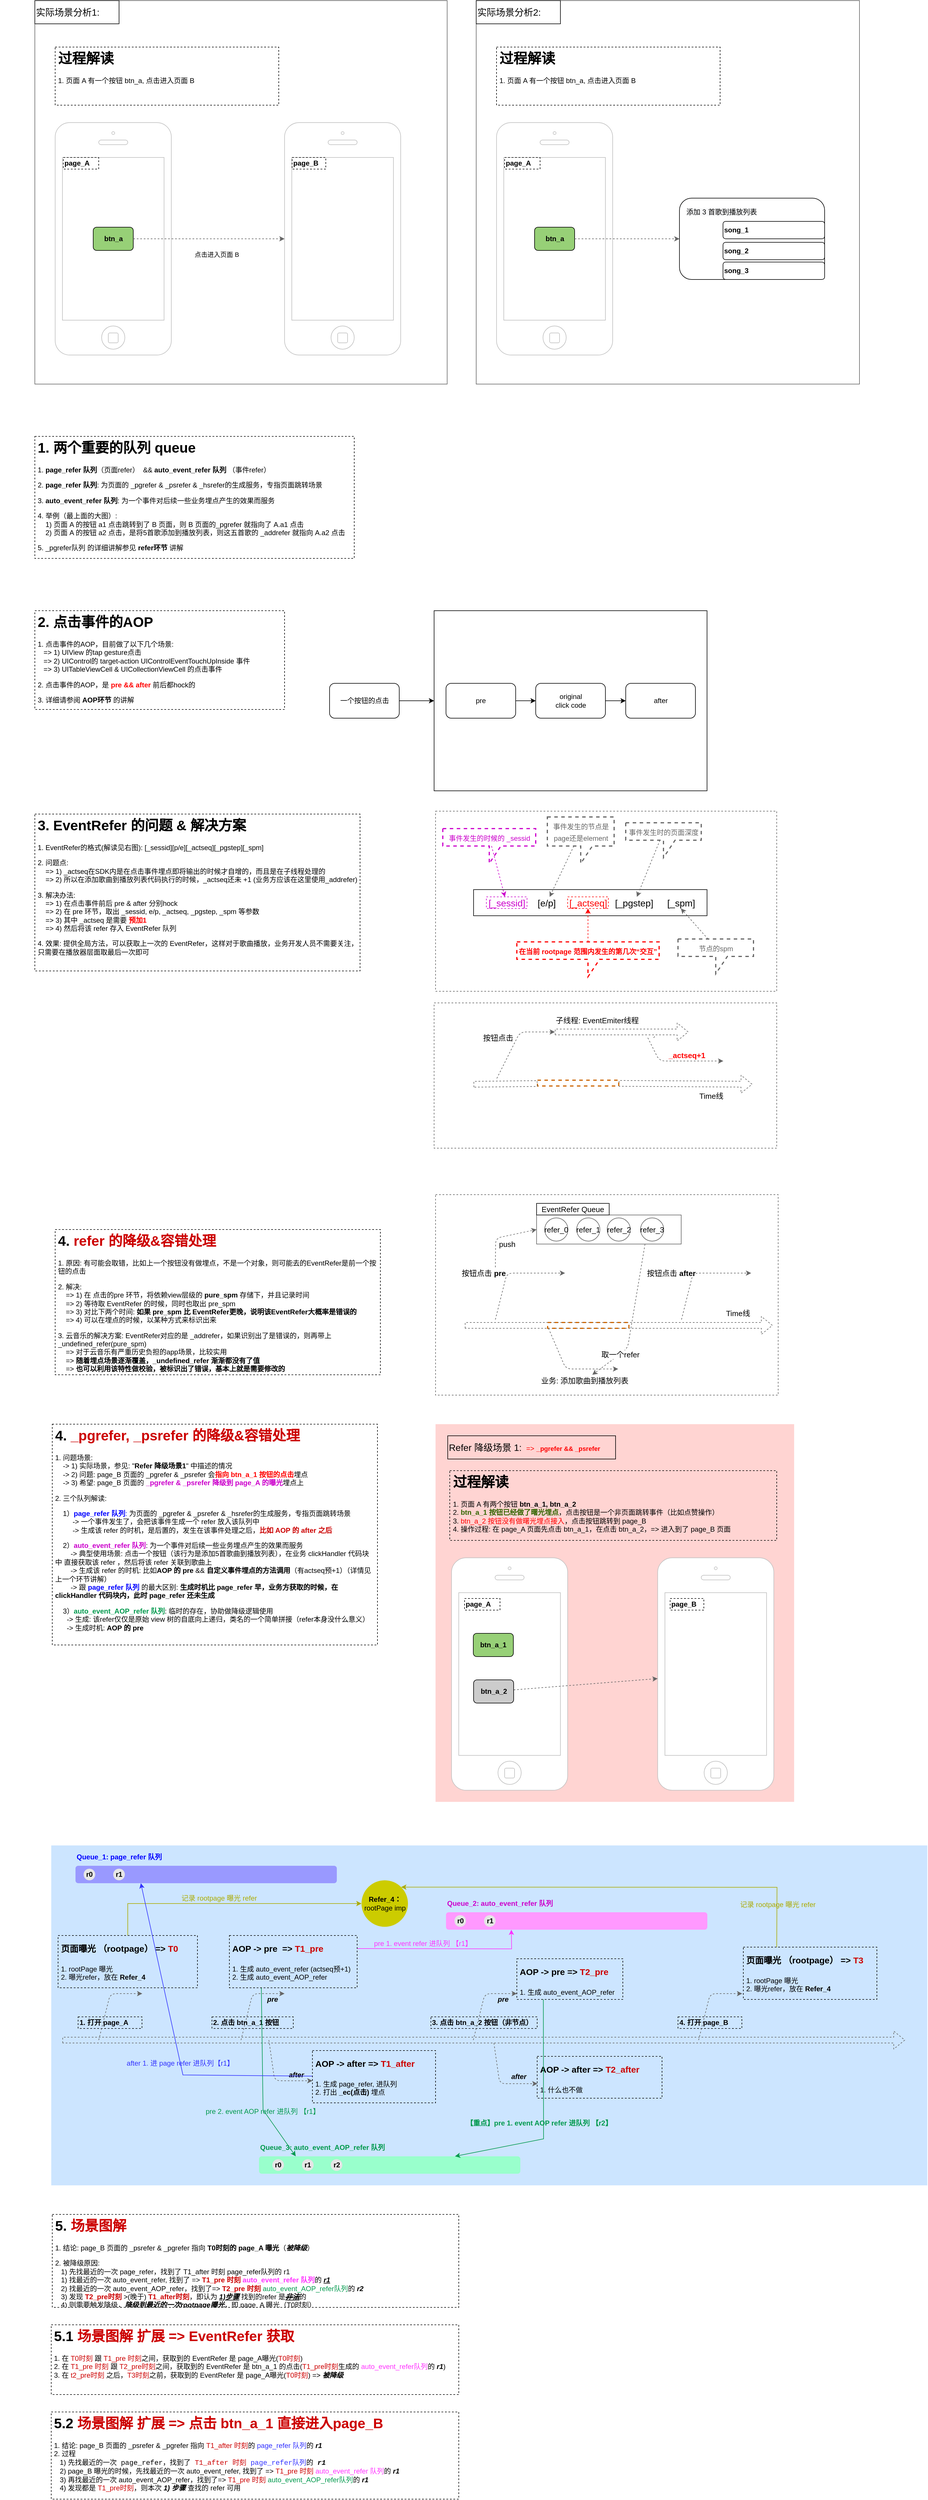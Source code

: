 <mxfile version="15.6.8" type="github">
  <diagram id="_ZPEgi9wng2458FTJGSn" name="Page-1">
    <mxGraphModel dx="1717" dy="2250" grid="1" gridSize="10" guides="1" tooltips="1" connect="1" arrows="1" fold="1" page="1" pageScale="1" pageWidth="827" pageHeight="1169" math="0" shadow="0">
      <root>
        <mxCell id="0" />
        <mxCell id="1" parent="0" />
        <mxCell id="yxq1icMLa7VZch2Kp3X8-78" value="" style="rounded=0;whiteSpace=wrap;html=1;dashed=1;fontSize=13;strokeWidth=1;strokeColor=none;fillColor=#CCE5FF;" vertex="1" parent="1">
          <mxGeometry x="68.25" y="2075" width="1508.5" height="585" as="geometry" />
        </mxCell>
        <mxCell id="yxq1icMLa7VZch2Kp3X8-10" value="" style="rounded=0;whiteSpace=wrap;html=1;dashed=1;fontSize=13;strokeWidth=1;strokeColor=none;fillColor=#FFD4D2;" vertex="1" parent="1">
          <mxGeometry x="730" y="1350" width="617.5" height="650" as="geometry" />
        </mxCell>
        <mxCell id="x_XK1Yig7gq4vAHvtXbg-77" value="" style="rounded=0;whiteSpace=wrap;html=1;dashed=1;fontSize=13;fontColor=#000000;strokeWidth=1;strokeColor=#666666;" parent="1" vertex="1">
          <mxGeometry x="730" y="955" width="590" height="345" as="geometry" />
        </mxCell>
        <mxCell id="x_XK1Yig7gq4vAHvtXbg-54" value="" style="rounded=0;whiteSpace=wrap;html=1;dashed=1;fontSize=13;fontColor=#000000;strokeWidth=1;strokeColor=#666666;" parent="1" vertex="1">
          <mxGeometry x="730" y="295" width="587.5" height="310" as="geometry" />
        </mxCell>
        <mxCell id="x_XK1Yig7gq4vAHvtXbg-53" value="" style="rounded=0;whiteSpace=wrap;html=1;dashed=1;fontSize=13;fontColor=#000000;strokeWidth=1;strokeColor=#666666;" parent="1" vertex="1">
          <mxGeometry x="727.5" y="625" width="590" height="250" as="geometry" />
        </mxCell>
        <mxCell id="CS7jje6rmYeDG2XOKvHa-1" value="" style="rounded=0;whiteSpace=wrap;html=1;strokeColor=#666666;fontColor=#666666;" parent="1" vertex="1">
          <mxGeometry x="40" y="-1100" width="710" height="660" as="geometry" />
        </mxCell>
        <mxCell id="CS7jje6rmYeDG2XOKvHa-2" value="" style="html=1;verticalLabelPosition=bottom;labelBackgroundColor=#ffffff;verticalAlign=top;shadow=0;dashed=0;strokeWidth=1;shape=mxgraph.ios7.misc.iphone;strokeColor=#c0c0c0;fontColor=#000000;fillColor=#ffffff;align=left;" parent="1" vertex="1">
          <mxGeometry x="75" y="-890" width="200" height="400" as="geometry" />
        </mxCell>
        <mxCell id="CS7jje6rmYeDG2XOKvHa-3" value="page_A" style="text;html=1;fillColor=none;align=left;verticalAlign=middle;whiteSpace=wrap;rounded=0;fontColor=#000000;strokeColor=#000000;dashed=1;fontStyle=1" parent="1" vertex="1">
          <mxGeometry x="89" y="-830" width="61" height="20" as="geometry" />
        </mxCell>
        <mxCell id="CS7jje6rmYeDG2XOKvHa-6" value="btn_a" style="rounded=1;whiteSpace=wrap;html=1;fontColor=#000000;strokeColor=#000000;align=center;fontStyle=1;fillColor=#97D077;" parent="1" vertex="1">
          <mxGeometry x="140.5" y="-710" width="69" height="40" as="geometry" />
        </mxCell>
        <mxCell id="CS7jje6rmYeDG2XOKvHa-9" value="" style="html=1;verticalLabelPosition=bottom;labelBackgroundColor=#ffffff;verticalAlign=top;shadow=0;dashed=0;strokeWidth=1;shape=mxgraph.ios7.misc.iphone;strokeColor=#c0c0c0;fontColor=#000000;fillColor=#ffffff;align=left;" parent="1" vertex="1">
          <mxGeometry x="470" y="-890" width="200" height="400" as="geometry" />
        </mxCell>
        <mxCell id="CS7jje6rmYeDG2XOKvHa-10" style="edgeStyle=none;rounded=0;orthogonalLoop=1;jettySize=auto;html=1;dashed=1;fontColor=#000000;strokeColor=#666666;" parent="1" source="CS7jje6rmYeDG2XOKvHa-6" target="CS7jje6rmYeDG2XOKvHa-9" edge="1">
          <mxGeometry relative="1" as="geometry">
            <mxPoint x="586.75" y="-690" as="sourcePoint" />
          </mxGeometry>
        </mxCell>
        <mxCell id="CS7jje6rmYeDG2XOKvHa-12" value="page_B" style="text;html=1;fillColor=none;align=left;verticalAlign=middle;whiteSpace=wrap;rounded=0;fontColor=#000000;strokeColor=#000000;dashed=1;fontStyle=1" parent="1" vertex="1">
          <mxGeometry x="483" y="-830" width="58" height="20" as="geometry" />
        </mxCell>
        <mxCell id="CS7jje6rmYeDG2XOKvHa-13" value="点击进入页面 B" style="edgeLabel;html=1;align=center;verticalAlign=middle;resizable=0;points=[];fontColor=#000000;" parent="1" vertex="1" connectable="0">
          <mxGeometry x="-20" y="-650" as="geometry">
            <mxPoint x="373" y="-13" as="offset" />
          </mxGeometry>
        </mxCell>
        <mxCell id="CS7jje6rmYeDG2XOKvHa-14" value="&lt;span style=&quot;font-size: 16px&quot;&gt;实际场景分析1:&lt;/span&gt;" style="text;html=1;fillColor=none;align=left;verticalAlign=middle;whiteSpace=wrap;rounded=0;strokeColor=#000000;" parent="1" vertex="1">
          <mxGeometry x="40" y="-1100" width="145" height="40" as="geometry" />
        </mxCell>
        <mxCell id="CS7jje6rmYeDG2XOKvHa-15" value="&lt;h1&gt;过程解读&lt;/h1&gt;&lt;p&gt;1. 页面 A 有一个按钮 btn_a, 点击进入页面 B&lt;/p&gt;" style="text;html=1;fillColor=none;spacing=5;spacingTop=-20;whiteSpace=wrap;overflow=hidden;rounded=0;fontColor=#000000;align=left;strokeColor=#000000;dashed=1;" parent="1" vertex="1">
          <mxGeometry x="75" y="-1020" width="385" height="100" as="geometry" />
        </mxCell>
        <mxCell id="CS7jje6rmYeDG2XOKvHa-18" value="" style="rounded=0;whiteSpace=wrap;html=1;strokeColor=#666666;fontColor=#666666;" parent="1" vertex="1">
          <mxGeometry x="800" y="-1100" width="660" height="660" as="geometry" />
        </mxCell>
        <mxCell id="CS7jje6rmYeDG2XOKvHa-19" value="" style="html=1;verticalLabelPosition=bottom;labelBackgroundColor=#ffffff;verticalAlign=top;shadow=0;dashed=0;strokeWidth=1;shape=mxgraph.ios7.misc.iphone;strokeColor=#c0c0c0;fontColor=#000000;fillColor=#ffffff;align=left;" parent="1" vertex="1">
          <mxGeometry x="835" y="-890" width="200" height="400" as="geometry" />
        </mxCell>
        <mxCell id="CS7jje6rmYeDG2XOKvHa-20" value="page_A" style="text;html=1;fillColor=none;align=left;verticalAlign=middle;whiteSpace=wrap;rounded=0;fontColor=#000000;strokeColor=#000000;dashed=1;fontStyle=1" parent="1" vertex="1">
          <mxGeometry x="849" y="-830" width="61" height="20" as="geometry" />
        </mxCell>
        <mxCell id="CS7jje6rmYeDG2XOKvHa-21" value="btn_a" style="rounded=1;whiteSpace=wrap;html=1;fontColor=#000000;strokeColor=#000000;align=center;fontStyle=1;fillColor=#97D077;" parent="1" vertex="1">
          <mxGeometry x="900.5" y="-710" width="69" height="40" as="geometry" />
        </mxCell>
        <mxCell id="CS7jje6rmYeDG2XOKvHa-23" style="edgeStyle=none;rounded=0;orthogonalLoop=1;jettySize=auto;html=1;dashed=1;fontColor=#000000;strokeColor=#666666;" parent="1" source="CS7jje6rmYeDG2XOKvHa-21" target="CS7jje6rmYeDG2XOKvHa-27" edge="1">
          <mxGeometry relative="1" as="geometry">
            <mxPoint x="1346.75" y="-690" as="sourcePoint" />
            <mxPoint x="1140" y="-690" as="targetPoint" />
          </mxGeometry>
        </mxCell>
        <mxCell id="CS7jje6rmYeDG2XOKvHa-25" value="&lt;span style=&quot;font-size: 16px&quot;&gt;实际场景分析2:&lt;/span&gt;" style="text;html=1;fillColor=none;align=left;verticalAlign=middle;whiteSpace=wrap;rounded=0;strokeColor=#000000;" parent="1" vertex="1">
          <mxGeometry x="800" y="-1100" width="145" height="40" as="geometry" />
        </mxCell>
        <mxCell id="CS7jje6rmYeDG2XOKvHa-26" value="&lt;h1&gt;过程解读&lt;/h1&gt;&lt;p&gt;1. 页面 A 有一个按钮 btn_a, 点击进入页面 B&lt;/p&gt;" style="text;html=1;fillColor=none;spacing=5;spacingTop=-20;whiteSpace=wrap;overflow=hidden;rounded=0;fontColor=#000000;align=left;strokeColor=#000000;dashed=1;" parent="1" vertex="1">
          <mxGeometry x="835" y="-1020" width="385" height="100" as="geometry" />
        </mxCell>
        <mxCell id="CS7jje6rmYeDG2XOKvHa-27" value="" style="rounded=1;whiteSpace=wrap;html=1;" parent="1" vertex="1">
          <mxGeometry x="1150" y="-760" width="250" height="140" as="geometry" />
        </mxCell>
        <mxCell id="CS7jje6rmYeDG2XOKvHa-30" value="&lt;span style=&quot;color: rgb(0 , 0 , 0) ; font-family: &amp;#34;helvetica&amp;#34; ; font-size: 12px ; font-style: normal ; font-weight: 400 ; letter-spacing: normal ; text-align: center ; text-indent: 0px ; text-transform: none ; word-spacing: 0px ; background-color: rgb(248 , 249 , 250) ; display: inline ; float: none&quot;&gt;添加 3 首歌到播放列表&lt;/span&gt;" style="text;whiteSpace=wrap;html=1;" parent="1" vertex="1">
          <mxGeometry x="1160" y="-750" width="150" height="30" as="geometry" />
        </mxCell>
        <mxCell id="CS7jje6rmYeDG2XOKvHa-31" value="&lt;b&gt;song_1&lt;/b&gt;" style="rounded=1;whiteSpace=wrap;html=1;align=left;" parent="1" vertex="1">
          <mxGeometry x="1225" y="-720" width="175" height="30" as="geometry" />
        </mxCell>
        <mxCell id="CS7jje6rmYeDG2XOKvHa-32" value="&lt;b&gt;song_2&lt;/b&gt;" style="rounded=1;whiteSpace=wrap;html=1;align=left;" parent="1" vertex="1">
          <mxGeometry x="1225" y="-684" width="175" height="30" as="geometry" />
        </mxCell>
        <mxCell id="CS7jje6rmYeDG2XOKvHa-33" value="&lt;b&gt;song_3&lt;/b&gt;" style="rounded=1;whiteSpace=wrap;html=1;align=left;" parent="1" vertex="1">
          <mxGeometry x="1225" y="-650" width="175" height="30" as="geometry" />
        </mxCell>
        <mxCell id="CS7jje6rmYeDG2XOKvHa-34" value="&lt;h1&gt;2. 点击事件的AOP&lt;/h1&gt;&lt;p&gt;1. 点击事件的AOP，目前做了以下几个场景:&lt;br&gt;&lt;span&gt;&amp;nbsp; &amp;nbsp;=&amp;gt; 1) UIView 的tap gesture点击&lt;br&gt;&amp;nbsp; &amp;nbsp;=&amp;gt; 2) UIControl的 target-action UIControlEventTouchUpInside 事件&lt;br&gt;&amp;nbsp; &amp;nbsp;=&amp;gt; 3) UITableViewCell &amp;amp; UICollectionViewCell 的点击事件&lt;br&gt;&lt;/span&gt;&lt;/p&gt;&lt;p&gt;2. 点击事件的AOP，是 &lt;b&gt;&lt;font color=&quot;#ff0000&quot;&gt;pre &amp;amp;&amp;amp; after&lt;/font&gt;&lt;/b&gt; 前后都hock的&lt;/p&gt;&lt;p&gt;3. 详细请参阅 &lt;b&gt;AOP环节&lt;/b&gt; 的讲解&lt;/p&gt;" style="text;html=1;fillColor=none;spacing=5;spacingTop=-20;whiteSpace=wrap;overflow=hidden;rounded=0;strokeColor=#000000;dashed=1;" parent="1" vertex="1">
          <mxGeometry x="40" y="-50" width="430" height="170" as="geometry" />
        </mxCell>
        <mxCell id="x_XK1Yig7gq4vAHvtXbg-7" style="edgeStyle=orthogonalEdgeStyle;rounded=0;orthogonalLoop=1;jettySize=auto;html=1;" parent="1" source="x_XK1Yig7gq4vAHvtXbg-1" target="x_XK1Yig7gq4vAHvtXbg-3" edge="1">
          <mxGeometry relative="1" as="geometry" />
        </mxCell>
        <mxCell id="x_XK1Yig7gq4vAHvtXbg-1" value="一个按钮的点击" style="rounded=1;whiteSpace=wrap;html=1;" parent="1" vertex="1">
          <mxGeometry x="547.5" y="75" width="120" height="60" as="geometry" />
        </mxCell>
        <mxCell id="x_XK1Yig7gq4vAHvtXbg-3" value="" style="rounded=0;whiteSpace=wrap;html=1;" parent="1" vertex="1">
          <mxGeometry x="727.5" y="-50" width="470" height="310" as="geometry" />
        </mxCell>
        <mxCell id="x_XK1Yig7gq4vAHvtXbg-9" style="edgeStyle=orthogonalEdgeStyle;rounded=0;orthogonalLoop=1;jettySize=auto;html=1;" parent="1" source="x_XK1Yig7gq4vAHvtXbg-4" target="x_XK1Yig7gq4vAHvtXbg-6" edge="1">
          <mxGeometry relative="1" as="geometry" />
        </mxCell>
        <mxCell id="x_XK1Yig7gq4vAHvtXbg-4" value="original &lt;br&gt;click code" style="rounded=1;whiteSpace=wrap;html=1;" parent="1" vertex="1">
          <mxGeometry x="902.5" y="75" width="120" height="60" as="geometry" />
        </mxCell>
        <mxCell id="x_XK1Yig7gq4vAHvtXbg-8" style="edgeStyle=orthogonalEdgeStyle;rounded=0;orthogonalLoop=1;jettySize=auto;html=1;" parent="1" source="x_XK1Yig7gq4vAHvtXbg-5" target="x_XK1Yig7gq4vAHvtXbg-4" edge="1">
          <mxGeometry relative="1" as="geometry" />
        </mxCell>
        <mxCell id="x_XK1Yig7gq4vAHvtXbg-5" value="pre" style="rounded=1;whiteSpace=wrap;html=1;" parent="1" vertex="1">
          <mxGeometry x="748" y="75" width="120" height="60" as="geometry" />
        </mxCell>
        <mxCell id="x_XK1Yig7gq4vAHvtXbg-6" value="after" style="rounded=1;whiteSpace=wrap;html=1;" parent="1" vertex="1">
          <mxGeometry x="1057.5" y="75" width="120" height="60" as="geometry" />
        </mxCell>
        <mxCell id="x_XK1Yig7gq4vAHvtXbg-10" value="&lt;h1&gt;1. 两个重要的队列 queue&lt;/h1&gt;&lt;p&gt;1. &lt;b&gt;page_refer&amp;nbsp;队列&lt;/b&gt;（页面refer）&amp;nbsp; &amp;amp;&amp;amp; &lt;b&gt;auto_event_refer 队列&lt;/b&gt; （事件refer）&lt;span&gt;&lt;br&gt;&lt;/span&gt;&lt;/p&gt;&lt;p&gt;2.&amp;nbsp;&lt;b&gt;page_refer&lt;/b&gt;&lt;b&gt;&amp;nbsp;队列&lt;/b&gt;: 为页面的 _pgrefer &amp;amp; _psrefer &amp;amp; _hsrefer的生成服务，专指页面跳转场景&lt;br&gt;&lt;/p&gt;&lt;p&gt;3.&amp;nbsp;&lt;b&gt;auto_event_refer&lt;/b&gt;&lt;b&gt;&amp;nbsp;队列&lt;/b&gt;: 为一个事件对后续一些业务埋点产生的效果而服务&lt;/p&gt;&lt;p&gt;4. 举例（最上面的大图）:&lt;br&gt;&amp;nbsp; &amp;nbsp; 1) 页面 A 的按钮 a1 点击跳转到了 B 页面，则 B 页面的_pgrefer 就指向了 A.a1 点击&lt;br&gt;&amp;nbsp; &amp;nbsp; 2) 页面 A 的按钮 a2 点击，是将5首歌添加到播放列表，则这五首歌的 _addrefer 就指向 A.a2 点击&lt;/p&gt;&lt;p&gt;5. _pgrefer队列 的详细讲解参见 &lt;b&gt;refer环节&lt;/b&gt; 讲解&lt;/p&gt;" style="text;html=1;fillColor=none;spacing=5;spacingTop=-20;whiteSpace=wrap;overflow=hidden;rounded=0;strokeColor=#000000;dashed=1;" parent="1" vertex="1">
          <mxGeometry x="40" y="-350" width="550" height="210" as="geometry" />
        </mxCell>
        <mxCell id="x_XK1Yig7gq4vAHvtXbg-11" value="&lt;h1&gt;3. EventRefer 的问题 &amp;amp; 解决方案&lt;/h1&gt;&lt;p&gt;1. EventRefer的格式(解读见右图): [_sessid][p/e][_actseq][_pgstep][_spm]&lt;/p&gt;&lt;p&gt;2. 问题点: &lt;br&gt;&amp;nbsp; &amp;nbsp; =&amp;gt; 1) _actseq在SDK内是在点击事件埋点即将输出的时候才自增的，而且是在子线程处理的&lt;br&gt;&amp;nbsp; &amp;nbsp; =&amp;gt; 2) 所以在添加歌曲到播放列表代码执行的时候，_actseq还未 +1 (业务方应该在这里使用_addrefer)&lt;br&gt;&lt;/p&gt;&lt;p&gt;3. 解决办法:&amp;nbsp;&lt;br&gt;&amp;nbsp; &amp;nbsp; =&amp;gt; 1) 在点击事件前后 pre &amp;amp; after 分别hock&lt;br&gt;&amp;nbsp; &amp;nbsp; =&amp;gt; 2) 在 pre 环节，取出 _sessid, e/p, _actseq, _pgstep, _spm 等参数&lt;br&gt;&amp;nbsp; &amp;nbsp; =&amp;gt; 3) 其中 _actseq 是需要 &lt;font color=&quot;#ff0000&quot; style=&quot;font-weight: bold&quot;&gt;预加1&lt;/font&gt;&lt;br&gt;&amp;nbsp; &amp;nbsp; =&amp;gt; 4) 然后将该 refer 存入 EventRefer 队列&lt;br&gt;&lt;/p&gt;&lt;p&gt;4. 效果: 提供全局方法，可以获取上一次的 EventRefer，这样对于歌曲播放，业务开发人员不需要关注，只需要在播放器层面取最后一次即可&lt;br&gt;&lt;/p&gt;&lt;p&gt;&lt;br&gt;&lt;/p&gt;" style="text;html=1;fillColor=none;spacing=5;spacingTop=-20;whiteSpace=wrap;overflow=hidden;rounded=0;strokeColor=#000000;dashed=1;" parent="1" vertex="1">
          <mxGeometry x="40" y="300" width="560" height="270" as="geometry" />
        </mxCell>
        <mxCell id="x_XK1Yig7gq4vAHvtXbg-12" value="" style="rounded=0;whiteSpace=wrap;html=1;" parent="1" vertex="1">
          <mxGeometry x="795.5" y="430" width="402" height="45" as="geometry" />
        </mxCell>
        <mxCell id="x_XK1Yig7gq4vAHvtXbg-14" value="[_sessid]" style="text;html=1;fillColor=none;align=center;verticalAlign=middle;whiteSpace=wrap;rounded=0;dashed=1;fontSize=16;fontColor=#CC00CC;strokeColor=#CC00CC;" parent="1" vertex="1">
          <mxGeometry x="817.5" y="442.5" width="70" height="20" as="geometry" />
        </mxCell>
        <mxCell id="x_XK1Yig7gq4vAHvtXbg-15" value="[e/p]" style="text;html=1;strokeColor=none;fillColor=none;align=center;verticalAlign=middle;whiteSpace=wrap;rounded=0;dashed=1;fontSize=16;" parent="1" vertex="1">
          <mxGeometry x="894.5" y="442.5" width="53" height="20" as="geometry" />
        </mxCell>
        <mxCell id="x_XK1Yig7gq4vAHvtXbg-16" value="[_actseq]" style="text;html=1;fillColor=none;align=center;verticalAlign=middle;whiteSpace=wrap;rounded=0;dashed=1;fontSize=16;fontColor=#FF0000;strokeColor=#FF0000;" parent="1" vertex="1">
          <mxGeometry x="957.5" y="442.5" width="70" height="20" as="geometry" />
        </mxCell>
        <mxCell id="x_XK1Yig7gq4vAHvtXbg-17" value="[_pgstep]" style="text;html=1;strokeColor=none;fillColor=none;align=center;verticalAlign=middle;whiteSpace=wrap;rounded=0;dashed=1;fontSize=16;" parent="1" vertex="1">
          <mxGeometry x="1037" y="442.5" width="70" height="20" as="geometry" />
        </mxCell>
        <mxCell id="x_XK1Yig7gq4vAHvtXbg-18" value="[_spm]" style="text;html=1;strokeColor=none;fillColor=none;align=center;verticalAlign=middle;whiteSpace=wrap;rounded=0;dashed=1;fontSize=16;" parent="1" vertex="1">
          <mxGeometry x="1117.5" y="442.5" width="70" height="20" as="geometry" />
        </mxCell>
        <mxCell id="x_XK1Yig7gq4vAHvtXbg-20" style="rounded=0;orthogonalLoop=1;jettySize=auto;html=1;fontSize=16;fontColor=#CC00CC;strokeColor=#CC00CC;dashed=1;" parent="1" source="x_XK1Yig7gq4vAHvtXbg-19" target="x_XK1Yig7gq4vAHvtXbg-14" edge="1">
          <mxGeometry relative="1" as="geometry" />
        </mxCell>
        <mxCell id="x_XK1Yig7gq4vAHvtXbg-19" value="&lt;span style=&quot;font-size: 12px; text-align: left;&quot;&gt;事件发生的时候的 _sessid&lt;/span&gt;" style="shape=callout;whiteSpace=wrap;html=1;perimeter=calloutPerimeter;dashed=1;fontSize=16;strokeColor=#CC00CC;strokeWidth=2;fontColor=#CC00CC;fillColor=none;" parent="1" vertex="1">
          <mxGeometry x="742.5" y="325" width="160" height="60" as="geometry" />
        </mxCell>
        <mxCell id="x_XK1Yig7gq4vAHvtXbg-22" style="edgeStyle=none;rounded=0;orthogonalLoop=1;jettySize=auto;html=1;dashed=1;fontSize=16;fontColor=#666666;strokeColor=#666666;" parent="1" source="x_XK1Yig7gq4vAHvtXbg-21" target="x_XK1Yig7gq4vAHvtXbg-15" edge="1">
          <mxGeometry relative="1" as="geometry" />
        </mxCell>
        <mxCell id="x_XK1Yig7gq4vAHvtXbg-21" value="&lt;span style=&quot;font-size: 12px; text-align: left;&quot;&gt;事件发生的节点是page还是element&lt;/span&gt;" style="shape=callout;whiteSpace=wrap;html=1;perimeter=calloutPerimeter;dashed=1;fontSize=16;strokeWidth=2;fillColor=none;strokeColor=#666666;fontColor=#666666;" parent="1" vertex="1">
          <mxGeometry x="922.5" y="305" width="115" height="80" as="geometry" />
        </mxCell>
        <mxCell id="x_XK1Yig7gq4vAHvtXbg-24" style="edgeStyle=none;rounded=0;orthogonalLoop=1;jettySize=auto;html=1;dashed=1;fontSize=16;fontColor=#666666;strokeColor=#FF0000;" parent="1" source="x_XK1Yig7gq4vAHvtXbg-23" target="x_XK1Yig7gq4vAHvtXbg-16" edge="1">
          <mxGeometry relative="1" as="geometry" />
        </mxCell>
        <mxCell id="x_XK1Yig7gq4vAHvtXbg-23" value="&lt;b style=&quot;color: rgb(0 , 0 , 0) ; font-size: 12px ; text-align: left&quot;&gt;&lt;font color=&quot;#ff0000&quot;&gt;在当前 rootpage 范围内发生的第几次“交互”&lt;/font&gt;&lt;/b&gt;" style="shape=callout;whiteSpace=wrap;html=1;perimeter=calloutPerimeter;dashed=1;fontSize=16;strokeWidth=2;fontColor=#CC00CC;fillColor=none;strokeColor=#FF0000;" parent="1" vertex="1">
          <mxGeometry x="870" y="520" width="245" height="60" as="geometry" />
        </mxCell>
        <mxCell id="x_XK1Yig7gq4vAHvtXbg-26" style="edgeStyle=none;rounded=0;orthogonalLoop=1;jettySize=auto;html=1;dashed=1;fontSize=16;fontColor=#666666;strokeColor=#666666;" parent="1" source="x_XK1Yig7gq4vAHvtXbg-25" target="x_XK1Yig7gq4vAHvtXbg-17" edge="1">
          <mxGeometry relative="1" as="geometry" />
        </mxCell>
        <mxCell id="x_XK1Yig7gq4vAHvtXbg-25" value="&lt;span style=&quot;font-size: 12px ; text-align: left&quot;&gt;事件发生时的页面深度&lt;/span&gt;" style="shape=callout;whiteSpace=wrap;html=1;perimeter=calloutPerimeter;dashed=1;fontSize=16;strokeWidth=2;fillColor=none;fontColor=#666666;strokeColor=#666666;" parent="1" vertex="1">
          <mxGeometry x="1057.5" y="315" width="130" height="60" as="geometry" />
        </mxCell>
        <mxCell id="x_XK1Yig7gq4vAHvtXbg-28" style="edgeStyle=none;rounded=0;orthogonalLoop=1;jettySize=auto;html=1;entryX=0.5;entryY=1;entryDx=0;entryDy=0;dashed=1;fontSize=16;fontColor=#666666;strokeColor=#666666;" parent="1" source="x_XK1Yig7gq4vAHvtXbg-27" target="x_XK1Yig7gq4vAHvtXbg-18" edge="1">
          <mxGeometry relative="1" as="geometry" />
        </mxCell>
        <mxCell id="x_XK1Yig7gq4vAHvtXbg-27" value="&lt;span style=&quot;font-size: 12px ; text-align: left&quot;&gt;节点的spm&lt;/span&gt;" style="shape=callout;whiteSpace=wrap;html=1;perimeter=calloutPerimeter;dashed=1;fontSize=16;strokeWidth=2;fillColor=none;fontColor=#666666;strokeColor=#666666;" parent="1" vertex="1">
          <mxGeometry x="1147.5" y="515" width="130" height="60" as="geometry" />
        </mxCell>
        <mxCell id="x_XK1Yig7gq4vAHvtXbg-33" value="Time线" style="text;html=1;strokeColor=none;align=center;verticalAlign=middle;whiteSpace=wrap;rounded=0;dashed=1;fontSize=13;" parent="1" vertex="1">
          <mxGeometry x="1175" y="775" width="60" height="20" as="geometry" />
        </mxCell>
        <mxCell id="x_XK1Yig7gq4vAHvtXbg-34" value="" style="shape=flexArrow;endArrow=classic;html=1;dashed=1;fontSize=16;fontColor=#000000;strokeColor=#666666;startArrow=none;" parent="1" source="x_XK1Yig7gq4vAHvtXbg-47" edge="1">
          <mxGeometry width="50" height="50" relative="1" as="geometry">
            <mxPoint x="795.5" y="765" as="sourcePoint" />
            <mxPoint x="1275.5" y="765" as="targetPoint" />
          </mxGeometry>
        </mxCell>
        <mxCell id="x_XK1Yig7gq4vAHvtXbg-35" value="" style="endArrow=classic;html=1;dashed=1;fontSize=16;fontColor=#000000;strokeColor=#666666;" parent="1" edge="1">
          <mxGeometry width="50" height="50" relative="1" as="geometry">
            <mxPoint x="835.5" y="755" as="sourcePoint" />
            <mxPoint x="935.5" y="675" as="targetPoint" />
            <Array as="points">
              <mxPoint x="875.5" y="675" />
            </Array>
          </mxGeometry>
        </mxCell>
        <mxCell id="x_XK1Yig7gq4vAHvtXbg-38" value="" style="shape=flexArrow;endArrow=classic;html=1;dashed=1;fontSize=16;fontColor=#000000;strokeColor=#666666;" parent="1" edge="1">
          <mxGeometry width="50" height="50" relative="1" as="geometry">
            <mxPoint x="935.5" y="675" as="sourcePoint" />
            <mxPoint x="1165.5" y="675" as="targetPoint" />
          </mxGeometry>
        </mxCell>
        <mxCell id="x_XK1Yig7gq4vAHvtXbg-39" value="子线程: EventEmiter线程" style="text;html=1;strokeColor=none;fillColor=none;align=left;verticalAlign=middle;whiteSpace=wrap;rounded=0;dashed=1;fontSize=13;fontColor=#000000;" parent="1" vertex="1">
          <mxGeometry x="934.5" y="645" width="161" height="20" as="geometry" />
        </mxCell>
        <mxCell id="x_XK1Yig7gq4vAHvtXbg-40" value="" style="endArrow=classic;html=1;dashed=1;fontSize=13;fontColor=#000000;strokeColor=#666666;startArrow=none;" parent="1" edge="1">
          <mxGeometry width="50" height="50" relative="1" as="geometry">
            <mxPoint x="1095.5" y="685" as="sourcePoint" />
            <mxPoint x="1225.5" y="725" as="targetPoint" />
            <Array as="points">
              <mxPoint x="1115.5" y="725" />
            </Array>
          </mxGeometry>
        </mxCell>
        <mxCell id="x_XK1Yig7gq4vAHvtXbg-42" value="" style="endArrow=none;html=1;dashed=1;fontSize=13;fontColor=#000000;strokeColor=#666666;" parent="1" edge="1">
          <mxGeometry width="50" height="50" relative="1" as="geometry">
            <mxPoint x="1105.5" y="685" as="sourcePoint" />
            <mxPoint x="1108.833" y="681" as="targetPoint" />
            <Array as="points" />
          </mxGeometry>
        </mxCell>
        <mxCell id="x_XK1Yig7gq4vAHvtXbg-45" value="" style="endArrow=classic;html=1;dashed=1;fontSize=13;fontColor=#000000;strokeColor=#666666;" parent="1" edge="1">
          <mxGeometry width="50" height="50" relative="1" as="geometry">
            <mxPoint x="924.5" y="1185" as="sourcePoint" />
            <mxPoint x="1044.5" y="1255" as="targetPoint" />
            <Array as="points">
              <mxPoint x="954.5" y="1255" />
            </Array>
          </mxGeometry>
        </mxCell>
        <mxCell id="x_XK1Yig7gq4vAHvtXbg-47" value="" style="rounded=0;whiteSpace=wrap;html=1;dashed=1;fontSize=13;fontColor=#000000;strokeWidth=2;fillColor=none;strokeColor=#CC6600;" parent="1" vertex="1">
          <mxGeometry x="905.5" y="758" width="140" height="10" as="geometry" />
        </mxCell>
        <mxCell id="x_XK1Yig7gq4vAHvtXbg-48" value="" style="shape=flexArrow;endArrow=none;html=1;dashed=1;fontSize=16;fontColor=#000000;strokeColor=#666666;" parent="1" target="x_XK1Yig7gq4vAHvtXbg-47" edge="1">
          <mxGeometry width="50" height="50" relative="1" as="geometry">
            <mxPoint x="795.5" y="765" as="sourcePoint" />
            <mxPoint x="1405.5" y="765" as="targetPoint" />
          </mxGeometry>
        </mxCell>
        <mxCell id="x_XK1Yig7gq4vAHvtXbg-49" value="业务: 添加歌曲到播放列表" style="text;html=1;strokeColor=none;fillColor=none;align=center;verticalAlign=middle;whiteSpace=wrap;rounded=0;dashed=1;fontSize=13;fontColor=#000000;" parent="1" vertex="1">
          <mxGeometry x="902.5" y="1265" width="168" height="20" as="geometry" />
        </mxCell>
        <mxCell id="x_XK1Yig7gq4vAHvtXbg-50" value="按钮点击" style="text;html=1;strokeColor=none;fillColor=none;align=center;verticalAlign=middle;whiteSpace=wrap;rounded=0;dashed=1;fontSize=13;fontColor=#000000;" parent="1" vertex="1">
          <mxGeometry x="803" y="675" width="70" height="20" as="geometry" />
        </mxCell>
        <mxCell id="x_XK1Yig7gq4vAHvtXbg-51" value="&lt;b&gt;&lt;font color=&quot;#ff0000&quot;&gt;_actseq+1&lt;/font&gt;&lt;/b&gt;" style="text;html=1;strokeColor=none;fillColor=none;align=center;verticalAlign=middle;whiteSpace=wrap;rounded=0;dashed=1;fontSize=13;fontColor=#000000;" parent="1" vertex="1">
          <mxGeometry x="1118" y="705" width="90" height="20" as="geometry" />
        </mxCell>
        <mxCell id="x_XK1Yig7gq4vAHvtXbg-55" value="" style="shape=flexArrow;endArrow=classic;html=1;dashed=1;fontSize=13;fontColor=#000000;strokeColor=#666666;" parent="1" edge="1">
          <mxGeometry width="50" height="50" relative="1" as="geometry">
            <mxPoint x="780.5" y="1180" as="sourcePoint" />
            <mxPoint x="1310.5" y="1180" as="targetPoint" />
          </mxGeometry>
        </mxCell>
        <mxCell id="x_XK1Yig7gq4vAHvtXbg-56" value="Time线" style="text;html=1;strokeColor=none;align=center;verticalAlign=middle;whiteSpace=wrap;rounded=0;dashed=1;fontSize=13;" parent="1" vertex="1">
          <mxGeometry x="1220.5" y="1149" width="60" height="20" as="geometry" />
        </mxCell>
        <mxCell id="x_XK1Yig7gq4vAHvtXbg-57" value="" style="endArrow=classic;html=1;dashed=1;fontSize=13;fontColor=#000000;strokeColor=#666666;" parent="1" edge="1">
          <mxGeometry width="50" height="50" relative="1" as="geometry">
            <mxPoint x="833" y="1170" as="sourcePoint" />
            <mxPoint x="953" y="1090" as="targetPoint" />
            <Array as="points">
              <mxPoint x="853" y="1090" />
            </Array>
          </mxGeometry>
        </mxCell>
        <mxCell id="x_XK1Yig7gq4vAHvtXbg-58" value="按钮点击 &lt;b&gt;pre&lt;/b&gt;" style="text;html=1;strokeColor=none;fillColor=none;align=center;verticalAlign=middle;whiteSpace=wrap;rounded=0;dashed=1;fontSize=13;fontColor=#000000;" parent="1" vertex="1">
          <mxGeometry x="773" y="1080" width="80" height="20" as="geometry" />
        </mxCell>
        <mxCell id="x_XK1Yig7gq4vAHvtXbg-59" value="" style="endArrow=classic;html=1;dashed=1;fontSize=13;fontColor=#000000;strokeColor=#666666;" parent="1" edge="1">
          <mxGeometry width="50" height="50" relative="1" as="geometry">
            <mxPoint x="1153.5" y="1170" as="sourcePoint" />
            <mxPoint x="1273.5" y="1090" as="targetPoint" />
            <Array as="points">
              <mxPoint x="1173.5" y="1090" />
            </Array>
          </mxGeometry>
        </mxCell>
        <mxCell id="x_XK1Yig7gq4vAHvtXbg-60" value="按钮点击 &lt;b&gt;after&lt;/b&gt;" style="text;html=1;strokeColor=none;fillColor=none;align=center;verticalAlign=middle;whiteSpace=wrap;rounded=0;dashed=1;fontSize=13;fontColor=#000000;" parent="1" vertex="1">
          <mxGeometry x="1089" y="1080" width="94" height="20" as="geometry" />
        </mxCell>
        <mxCell id="x_XK1Yig7gq4vAHvtXbg-61" value="" style="rounded=0;whiteSpace=wrap;html=1;dashed=1;fontSize=13;fontColor=#000000;strokeWidth=2;fillColor=none;strokeColor=#CC6600;" parent="1" vertex="1">
          <mxGeometry x="923" y="1175" width="140" height="10" as="geometry" />
        </mxCell>
        <mxCell id="x_XK1Yig7gq4vAHvtXbg-64" value="" style="rounded=0;whiteSpace=wrap;html=1;fontSize=13;fontColor=#000000;strokeColor=#666666;strokeWidth=1;fillColor=none;" parent="1" vertex="1">
          <mxGeometry x="904" y="990" width="249" height="50" as="geometry" />
        </mxCell>
        <mxCell id="x_XK1Yig7gq4vAHvtXbg-67" value="refer_0" style="ellipse;whiteSpace=wrap;html=1;aspect=fixed;fontSize=13;fontColor=#000000;strokeColor=#666666;strokeWidth=1;fillColor=none;" parent="1" vertex="1">
          <mxGeometry x="918" y="995" width="40" height="40" as="geometry" />
        </mxCell>
        <mxCell id="x_XK1Yig7gq4vAHvtXbg-68" value="refer_1" style="ellipse;whiteSpace=wrap;html=1;aspect=fixed;fontSize=13;fontColor=#000000;strokeColor=#666666;strokeWidth=1;fillColor=none;" parent="1" vertex="1">
          <mxGeometry x="973" y="995" width="40" height="40" as="geometry" />
        </mxCell>
        <mxCell id="x_XK1Yig7gq4vAHvtXbg-69" value="refer_2" style="ellipse;whiteSpace=wrap;html=1;aspect=fixed;fontSize=13;fontColor=#000000;strokeColor=#666666;strokeWidth=1;fillColor=none;" parent="1" vertex="1">
          <mxGeometry x="1025.5" y="995" width="40" height="40" as="geometry" />
        </mxCell>
        <mxCell id="x_XK1Yig7gq4vAHvtXbg-70" value="refer_3" style="ellipse;whiteSpace=wrap;html=1;aspect=fixed;fontSize=13;fontColor=#000000;strokeColor=#666666;strokeWidth=1;fillColor=none;" parent="1" vertex="1">
          <mxGeometry x="1083" y="995" width="40" height="40" as="geometry" />
        </mxCell>
        <mxCell id="x_XK1Yig7gq4vAHvtXbg-71" value="" style="endArrow=classic;html=1;dashed=1;fontSize=13;fontColor=#000000;strokeColor=#666666;entryX=0;entryY=0.5;entryDx=0;entryDy=0;exitX=0.75;exitY=0;exitDx=0;exitDy=0;" parent="1" source="x_XK1Yig7gq4vAHvtXbg-58" target="x_XK1Yig7gq4vAHvtXbg-64" edge="1">
          <mxGeometry width="50" height="50" relative="1" as="geometry">
            <mxPoint x="810.5" y="1070" as="sourcePoint" />
            <mxPoint x="860.5" y="1020" as="targetPoint" />
            <Array as="points">
              <mxPoint x="833.5" y="1030" />
            </Array>
          </mxGeometry>
        </mxCell>
        <mxCell id="x_XK1Yig7gq4vAHvtXbg-72" value="push" style="text;html=1;align=center;verticalAlign=middle;resizable=0;points=[];autosize=1;strokeColor=none;fontSize=13;fontColor=#000000;" parent="1" vertex="1">
          <mxGeometry x="833" y="1030" width="40" height="20" as="geometry" />
        </mxCell>
        <mxCell id="x_XK1Yig7gq4vAHvtXbg-73" value="EventRefer Queue" style="text;html=1;fillColor=none;align=center;verticalAlign=middle;whiteSpace=wrap;rounded=0;fontSize=13;fontColor=#000000;strokeColor=#000000;" parent="1" vertex="1">
          <mxGeometry x="904" y="970" width="125" height="20" as="geometry" />
        </mxCell>
        <mxCell id="x_XK1Yig7gq4vAHvtXbg-74" value="" style="endArrow=classic;html=1;dashed=1;fontSize=13;fontColor=#000000;strokeColor=#666666;exitX=0.75;exitY=1;exitDx=0;exitDy=0;" parent="1" source="x_XK1Yig7gq4vAHvtXbg-64" target="x_XK1Yig7gq4vAHvtXbg-49" edge="1">
          <mxGeometry width="50" height="50" relative="1" as="geometry">
            <mxPoint x="1000.5" y="1130" as="sourcePoint" />
            <mxPoint x="1050.5" y="1080" as="targetPoint" />
            <Array as="points">
              <mxPoint x="1060.5" y="1220" />
            </Array>
          </mxGeometry>
        </mxCell>
        <mxCell id="x_XK1Yig7gq4vAHvtXbg-75" value="取一个refer" style="edgeLabel;html=1;align=center;verticalAlign=middle;resizable=0;points=[];fontSize=13;fontColor=#000000;" parent="x_XK1Yig7gq4vAHvtXbg-74" vertex="1" connectable="0">
          <mxGeometry x="0.544" relative="1" as="geometry">
            <mxPoint as="offset" />
          </mxGeometry>
        </mxCell>
        <mxCell id="x_XK1Yig7gq4vAHvtXbg-80" value="&lt;h1&gt;4. &lt;font color=&quot;#cc0000&quot;&gt;refer 的降级&amp;amp;容错处理&lt;/font&gt;&lt;/h1&gt;&lt;p&gt;&lt;span&gt;1. 原因: 有可能会取错，比如上一个按钮没有做埋点，不是一个对象，则可能去的EventRefer是前一个按钮的点击&lt;/span&gt;&lt;/p&gt;&lt;p&gt;2. 解决:&lt;br&gt;&amp;nbsp; &amp;nbsp; =&amp;gt; 1) 在 点击的pre 环节，将依赖view层级的 &lt;b&gt;pure_spm&lt;/b&gt; 存储下，并且记录时间&lt;br&gt;&amp;nbsp; &amp;nbsp; =&amp;gt; 2) 等待取 EventRefer 的时候，同时也取出 pre_spm&amp;nbsp;&lt;br&gt;&amp;nbsp; &amp;nbsp; =&amp;gt; 3) 对比下两个时间: &lt;b&gt;如果 pre_spm 比 EventRefer更晚，说明该EventRefer大概率是错误的&lt;/b&gt;&lt;br&gt;&amp;nbsp; &amp;nbsp; =&amp;gt; 4) 可以在埋点的时候，以某种方式来标识出来&lt;/p&gt;&lt;p&gt;3. 云音乐的解决方案: EventRefer对应的是 _addrefer，如果识别出了是错误的，则再带上 _undefined_refer(pure_spm)&lt;br&gt;&amp;nbsp; &amp;nbsp; =&amp;gt; 对于云音乐有严重历史负担的app场景，比较实用&lt;br&gt;&amp;nbsp; &amp;nbsp; =&amp;gt; &lt;b&gt;随着埋点场景逐渐覆盖，_undefined_refer 渐渐都没有了值&lt;/b&gt;&lt;br&gt;&amp;nbsp; &amp;nbsp; =&amp;gt; &lt;b&gt;也可以利用该特性做校验，被标识出了错误，基本上就是需要修改的&lt;/b&gt;&lt;/p&gt;" style="text;html=1;fillColor=none;spacing=5;spacingTop=-20;whiteSpace=wrap;overflow=hidden;rounded=0;strokeColor=#000000;dashed=1;" parent="1" vertex="1">
          <mxGeometry x="75" y="1015" width="560" height="250" as="geometry" />
        </mxCell>
        <mxCell id="yxq1icMLa7VZch2Kp3X8-1" value="&lt;h1&gt;4. &lt;font color=&quot;#cc0000&quot;&gt;_pgrefer, _psrefer 的降级&amp;amp;容错处理&lt;/font&gt;&lt;/h1&gt;&lt;p&gt;1. 问题场景:&amp;nbsp;&lt;br&gt;&amp;nbsp; &amp;nbsp; -&amp;gt; 1) 实际场景，参见: &quot;&lt;b&gt;Refer 降级场景1&lt;/b&gt;&quot; 中描述的情况&lt;br&gt;&amp;nbsp; &amp;nbsp; -&amp;gt; 2) 问题: page_B 页面的 _pgrefer &amp;amp; _psrefer 会&lt;b&gt;&lt;font color=&quot;#ff0000&quot;&gt;指向 btn_a_1 按钮的点击&lt;/font&gt;&lt;/b&gt;埋点&lt;br&gt;&amp;nbsp; &amp;nbsp; -&amp;gt; 3) 希望: page_B 页面的 &lt;b&gt;&lt;font color=&quot;#cc00cc&quot;&gt;_pgrefer &amp;amp; _psrefer 降级到 page_A 的曝光&lt;/font&gt;&lt;/b&gt;埋点上&lt;/p&gt;&lt;p&gt;2. 三个队列解读:&lt;/p&gt;&lt;p&gt;&amp;nbsp; &amp;nbsp; 1）&lt;font color=&quot;#0000ff&quot;&gt;&lt;b&gt;page_refer 队列&lt;/b&gt;:&lt;/font&gt;&amp;nbsp;为页面的 _pgrefer &amp;amp; _psrefer &amp;amp; _hsrefer的生成服务，专指页面跳转场景&lt;br&gt;&amp;nbsp; &amp;nbsp; &amp;nbsp; &amp;nbsp; &amp;nbsp;-&amp;gt; 一个事件发生了，会把该事件生成一个 refer 放入该队列中&lt;br&gt;&amp;nbsp; &amp;nbsp; &amp;nbsp; &amp;nbsp; &amp;nbsp;-&amp;gt; 生成该 refer 的时机，是后置的，发生在该事件处理之后，&lt;b&gt;&lt;font color=&quot;#cc0000&quot;&gt;比如 AOP 的 after 之后&lt;/font&gt;&lt;/b&gt;&lt;/p&gt;&lt;p&gt;&amp;nbsp; &amp;nbsp; 2）&lt;font color=&quot;#cc00cc&quot;&gt;&lt;b&gt;auto_event_refer 队列&lt;/b&gt;&lt;/font&gt;:&amp;nbsp;为一个事件对后续一些业务埋点产生的效果而服务&lt;br&gt;&amp;nbsp; &amp;nbsp; &amp;nbsp; &amp;nbsp; -&amp;gt; 典型使用场景: 点击一个按钮（该行为是添加5首歌曲到播放列表），在业务 clickHandler 代码块中 直接获取该 refer ，然后将该 refer 关联到歌曲上&lt;br&gt;&amp;nbsp; &amp;nbsp; &amp;nbsp; &amp;nbsp; -&amp;gt; 生成该 refer 的时机: 比如&lt;b&gt;AOP 的 pre&lt;/b&gt; &amp;amp;&amp;amp; &lt;b&gt;自定义事件埋点的方法调用&lt;/b&gt;（有actseq预+1）（详情见上一个环节讲解）&lt;br&gt;&amp;nbsp; &amp;nbsp; &amp;nbsp; &amp;nbsp; -&amp;gt; 跟 &lt;b&gt;&lt;font color=&quot;#0000ff&quot;&gt;page_refer 队列&lt;/font&gt;&lt;/b&gt; 的最大区别: &lt;b&gt;生成时机比 page_refer 早，业务方获取的时候，在 clickHandler 代码块内，此时 page_refer 还未生成&lt;/b&gt;&lt;/p&gt;&lt;p&gt;&lt;b&gt;&amp;nbsp; &amp;nbsp; &lt;/b&gt;3）&lt;b&gt;&lt;font color=&quot;#00994d&quot;&gt;auto_event_AOP_refer 队列&lt;/font&gt;&lt;/b&gt;: 临时的存在，协助做降级逻辑使用&lt;br&gt;&amp;nbsp; &amp;nbsp; &amp;nbsp; -&amp;gt; 生成: 该refer仅仅是原始 view 树的自底向上递归，类名的一个简单拼接（refer本身没什么意义）&lt;br&gt;&amp;nbsp; &amp;nbsp; &amp;nbsp; -&amp;gt; 生成时机: &lt;b&gt;AOP 的 pre&lt;/b&gt;&amp;nbsp;&lt;br&gt;&lt;/p&gt;" style="text;html=1;fillColor=none;spacing=5;spacingTop=-20;whiteSpace=wrap;overflow=hidden;rounded=0;strokeColor=#000000;dashed=1;" vertex="1" parent="1">
          <mxGeometry x="70" y="1350" width="560" height="380" as="geometry" />
        </mxCell>
        <mxCell id="yxq1icMLa7VZch2Kp3X8-2" value="" style="html=1;verticalLabelPosition=bottom;labelBackgroundColor=#ffffff;verticalAlign=top;shadow=0;dashed=0;strokeWidth=1;shape=mxgraph.ios7.misc.iphone;strokeColor=#c0c0c0;fontColor=#000000;fillColor=#ffffff;align=left;" vertex="1" parent="1">
          <mxGeometry x="757.5" y="1580" width="200" height="400" as="geometry" />
        </mxCell>
        <mxCell id="yxq1icMLa7VZch2Kp3X8-3" value="page_A" style="text;html=1;fillColor=none;align=left;verticalAlign=middle;whiteSpace=wrap;rounded=0;fontColor=#000000;strokeColor=#000000;dashed=1;fontStyle=1" vertex="1" parent="1">
          <mxGeometry x="780" y="1650" width="61" height="20" as="geometry" />
        </mxCell>
        <mxCell id="yxq1icMLa7VZch2Kp3X8-4" value="btn_a_1" style="rounded=1;whiteSpace=wrap;html=1;fontColor=#000000;strokeColor=#000000;align=center;fontStyle=1;fillColor=#97D077;" vertex="1" parent="1">
          <mxGeometry x="795" y="1710" width="69" height="40" as="geometry" />
        </mxCell>
        <mxCell id="yxq1icMLa7VZch2Kp3X8-5" value="" style="html=1;verticalLabelPosition=bottom;labelBackgroundColor=#ffffff;verticalAlign=top;shadow=0;dashed=0;strokeWidth=1;shape=mxgraph.ios7.misc.iphone;strokeColor=#c0c0c0;fontColor=#000000;fillColor=#ffffff;align=left;" vertex="1" parent="1">
          <mxGeometry x="1112.5" y="1580" width="200" height="400" as="geometry" />
        </mxCell>
        <mxCell id="yxq1icMLa7VZch2Kp3X8-6" style="edgeStyle=none;rounded=0;orthogonalLoop=1;jettySize=auto;html=1;dashed=1;fontColor=#000000;strokeColor=#666666;" edge="1" parent="1" source="yxq1icMLa7VZch2Kp3X8-11" target="yxq1icMLa7VZch2Kp3X8-5">
          <mxGeometry relative="1" as="geometry">
            <mxPoint x="1342.25" y="1800" as="sourcePoint" />
          </mxGeometry>
        </mxCell>
        <mxCell id="yxq1icMLa7VZch2Kp3X8-7" value="page_B" style="text;html=1;fillColor=none;align=left;verticalAlign=middle;whiteSpace=wrap;rounded=0;fontColor=#000000;strokeColor=#000000;dashed=1;fontStyle=1" vertex="1" parent="1">
          <mxGeometry x="1134" y="1650" width="58" height="20" as="geometry" />
        </mxCell>
        <mxCell id="yxq1icMLa7VZch2Kp3X8-8" value="&lt;span style=&quot;font-size: 16px&quot;&gt;Refer 降级场景 1:&amp;nbsp;&lt;/span&gt;&lt;font style=&quot;font-size: 12px&quot;&gt; &lt;font color=&quot;#ff0000&quot;&gt;=&amp;gt;&amp;nbsp;&lt;/font&gt;&lt;/font&gt;&lt;font style=&quot;font-size: 12px&quot; color=&quot;#ff0000&quot;&gt;&lt;b&gt;&lt;font style=&quot;font-size: 12px&quot;&gt;_&lt;/font&gt;&lt;span style=&quot;font-size: 11px&quot;&gt;pgrefer &amp;amp;&amp;amp; _psrefer&lt;/span&gt;&lt;/b&gt;&lt;/font&gt;" style="text;html=1;fillColor=none;align=left;verticalAlign=middle;whiteSpace=wrap;rounded=0;strokeColor=#000000;" vertex="1" parent="1">
          <mxGeometry x="751" y="1370" width="289" height="40" as="geometry" />
        </mxCell>
        <mxCell id="yxq1icMLa7VZch2Kp3X8-9" value="&lt;h1&gt;过程解读&lt;/h1&gt;&lt;p&gt;1. 页面 A 有两个按钮 &lt;b&gt;btn_a_1, btn_a_2&lt;/b&gt;&lt;br&gt;2. &lt;b&gt;&lt;font color=&quot;#336600&quot;&gt;btn_a_1 按钮已经做了曙光埋点&lt;/font&gt;&lt;/b&gt;，点击按钮是一个非页面跳转事件（比如点赞操作）&lt;br&gt;3. &lt;font color=&quot;#ff0000&quot;&gt;btn_a_2 按钮没有做曙光埋点接入&lt;/font&gt;，点击按钮跳转到 page_B&lt;br&gt;4. 操作过程: 在 page_A 页面先点击 btn_a_1，在点击 btn_a_2，=&amp;gt; 进入到了 page_B 页面&lt;/p&gt;" style="text;html=1;fillColor=none;spacing=5;spacingTop=-20;whiteSpace=wrap;overflow=hidden;rounded=0;fontColor=#000000;align=left;strokeColor=#000000;dashed=1;" vertex="1" parent="1">
          <mxGeometry x="754.5" y="1430" width="563" height="120" as="geometry" />
        </mxCell>
        <mxCell id="yxq1icMLa7VZch2Kp3X8-11" value="btn_a_2" style="rounded=1;whiteSpace=wrap;html=1;fontColor=#000000;strokeColor=#000000;align=center;fontStyle=1;fillColor=#CCCCCC;" vertex="1" parent="1">
          <mxGeometry x="795.5" y="1790" width="69" height="40" as="geometry" />
        </mxCell>
        <mxCell id="yxq1icMLa7VZch2Kp3X8-12" value="" style="shape=flexArrow;endArrow=classic;html=1;dashed=1;fontSize=13;fontColor=#000000;strokeColor=#666666;" edge="1" parent="1">
          <mxGeometry width="50" height="50" relative="1" as="geometry">
            <mxPoint x="87.5" y="2410" as="sourcePoint" />
            <mxPoint x="1538.5" y="2410" as="targetPoint" />
          </mxGeometry>
        </mxCell>
        <mxCell id="yxq1icMLa7VZch2Kp3X8-13" value="1. 打开 page_A" style="text;html=1;fillColor=none;align=left;verticalAlign=middle;whiteSpace=wrap;rounded=0;fontColor=#000000;strokeColor=#000000;dashed=1;fontStyle=1" vertex="1" parent="1">
          <mxGeometry x="114.5" y="2370" width="110" height="20" as="geometry" />
        </mxCell>
        <mxCell id="yxq1icMLa7VZch2Kp3X8-14" value="" style="endArrow=classic;html=1;dashed=1;fontSize=13;fontColor=#000000;strokeColor=#666666;" edge="1" parent="1">
          <mxGeometry width="50" height="50" relative="1" as="geometry">
            <mxPoint x="150" y="2410" as="sourcePoint" />
            <mxPoint x="225" y="2330" as="targetPoint" />
            <Array as="points">
              <mxPoint x="170" y="2330" />
            </Array>
          </mxGeometry>
        </mxCell>
        <mxCell id="yxq1icMLa7VZch2Kp3X8-15" value="" style="rounded=1;whiteSpace=wrap;html=1;fontSize=12;fontColor=#CC0000;fillColor=#9999FF;strokeColor=none;" vertex="1" parent="1">
          <mxGeometry x="110" y="2110" width="450" height="30" as="geometry" />
        </mxCell>
        <mxCell id="yxq1icMLa7VZch2Kp3X8-16" value="&lt;b&gt;Queue_1: page_refer 队列&lt;/b&gt;" style="text;html=1;strokeColor=none;fillColor=none;align=left;verticalAlign=middle;whiteSpace=wrap;rounded=0;fontSize=12;fontColor=#0000FF;" vertex="1" parent="1">
          <mxGeometry x="110" y="2080" width="155" height="30" as="geometry" />
        </mxCell>
        <mxCell id="yxq1icMLa7VZch2Kp3X8-17" value="" style="rounded=1;whiteSpace=wrap;html=1;fontSize=12;fontColor=#CC0000;fillColor=#99FFCC;strokeColor=none;" vertex="1" parent="1">
          <mxGeometry x="426" y="2610" width="450" height="30" as="geometry" />
        </mxCell>
        <mxCell id="yxq1icMLa7VZch2Kp3X8-18" value="" style="rounded=1;whiteSpace=wrap;html=1;fontSize=12;fontColor=#9999FF;fillColor=#FF99FF;strokeColor=none;" vertex="1" parent="1">
          <mxGeometry x="748" y="2190" width="450" height="30" as="geometry" />
        </mxCell>
        <mxCell id="yxq1icMLa7VZch2Kp3X8-19" value="&lt;b&gt;&lt;font color=&quot;#cc00cc&quot;&gt;Queue_2: auto_event_refer 队列&lt;/font&gt;&lt;/b&gt;" style="text;html=1;strokeColor=none;fillColor=none;align=left;verticalAlign=middle;whiteSpace=wrap;rounded=0;fontSize=12;fontColor=#0000FF;" vertex="1" parent="1">
          <mxGeometry x="748" y="2160" width="245.5" height="30" as="geometry" />
        </mxCell>
        <mxCell id="yxq1icMLa7VZch2Kp3X8-20" value="&lt;b&gt;&lt;font color=&quot;#00994d&quot;&gt;Queue_3: auto_event_AOP_refer 队列&lt;/font&gt;&lt;/b&gt;" style="text;html=1;strokeColor=none;fillColor=none;align=left;verticalAlign=middle;whiteSpace=wrap;rounded=0;fontSize=12;fontColor=#00CC66;" vertex="1" parent="1">
          <mxGeometry x="426" y="2580" width="253" height="30" as="geometry" />
        </mxCell>
        <mxCell id="yxq1icMLa7VZch2Kp3X8-21" value="&lt;b&gt;&lt;font color=&quot;#000000&quot;&gt;r0&lt;/font&gt;&lt;/b&gt;" style="ellipse;whiteSpace=wrap;html=1;aspect=fixed;fontSize=12;fontColor=#00994D;fillColor=#E6E6E6;align=center;strokeColor=none;" vertex="1" parent="1">
          <mxGeometry x="124" y="2115" width="20" height="20" as="geometry" />
        </mxCell>
        <mxCell id="yxq1icMLa7VZch2Kp3X8-22" value="&lt;b&gt;&lt;font color=&quot;#000000&quot;&gt;r1&lt;br&gt;&lt;/font&gt;&lt;/b&gt;" style="ellipse;whiteSpace=wrap;html=1;aspect=fixed;fontSize=12;fontColor=#00994D;fillColor=#E6E6E6;align=center;strokeColor=none;" vertex="1" parent="1">
          <mxGeometry x="175" y="2115" width="20" height="20" as="geometry" />
        </mxCell>
        <mxCell id="yxq1icMLa7VZch2Kp3X8-25" value="&lt;b&gt;Refer_4：&lt;/b&gt;&lt;br&gt;rootPage imp" style="ellipse;whiteSpace=wrap;html=1;aspect=fixed;fontSize=12;fontColor=#000000;fillColor=#CCCC00;align=center;strokeColor=none;" vertex="1" parent="1">
          <mxGeometry x="602.5" y="2135" width="80" height="80" as="geometry" />
        </mxCell>
        <mxCell id="yxq1icMLa7VZch2Kp3X8-37" style="rounded=0;orthogonalLoop=1;jettySize=auto;html=1;fontSize=15;fontColor=#000000;strokeColor=#ABAB00;" edge="1" parent="1" source="yxq1icMLa7VZch2Kp3X8-36" target="yxq1icMLa7VZch2Kp3X8-25">
          <mxGeometry relative="1" as="geometry">
            <Array as="points">
              <mxPoint x="200" y="2175" />
            </Array>
          </mxGeometry>
        </mxCell>
        <mxCell id="yxq1icMLa7VZch2Kp3X8-38" value="&lt;font style=&quot;font-size: 12px&quot;&gt;记录 rootpage 曝光 refer&lt;/font&gt;" style="edgeLabel;html=1;align=center;verticalAlign=middle;resizable=0;points=[];fontSize=15;fontColor=#ABAB00;labelBackgroundColor=none;" vertex="1" connectable="0" parent="yxq1icMLa7VZch2Kp3X8-37">
          <mxGeometry x="-0.155" y="3" relative="1" as="geometry">
            <mxPoint x="18" y="-8" as="offset" />
          </mxGeometry>
        </mxCell>
        <mxCell id="yxq1icMLa7VZch2Kp3X8-36" value="&lt;h1&gt;&lt;font style=&quot;font-size: 15px&quot;&gt;页面曝光 （rootpage） =&amp;gt; &lt;font color=&quot;#cc0000&quot;&gt;T0&lt;/font&gt;&lt;/font&gt;&lt;/h1&gt;&lt;p&gt;1. rootPage 曝光&lt;br&gt;2. 曝光refer，放在 &lt;b&gt;Refer_4&lt;/b&gt;&amp;nbsp;&lt;/p&gt;" style="text;html=1;fillColor=none;spacing=5;spacingTop=-20;whiteSpace=wrap;overflow=hidden;rounded=0;strokeColor=#000000;dashed=1;" vertex="1" parent="1">
          <mxGeometry x="80" y="2230" width="240" height="90" as="geometry" />
        </mxCell>
        <mxCell id="yxq1icMLa7VZch2Kp3X8-39" value="" style="endArrow=classic;html=1;dashed=1;fontSize=13;fontColor=#000000;strokeColor=#666666;" edge="1" parent="1">
          <mxGeometry width="50" height="50" relative="1" as="geometry">
            <mxPoint x="395" y="2410" as="sourcePoint" />
            <mxPoint x="470" y="2330" as="targetPoint" />
            <Array as="points">
              <mxPoint x="415" y="2330" />
            </Array>
          </mxGeometry>
        </mxCell>
        <mxCell id="yxq1icMLa7VZch2Kp3X8-40" value="2. 点击 btn_a_1 按钮" style="text;html=1;fillColor=none;align=left;verticalAlign=middle;whiteSpace=wrap;rounded=0;fontColor=#000000;strokeColor=#000000;dashed=1;fontStyle=1" vertex="1" parent="1">
          <mxGeometry x="345" y="2370" width="140" height="20" as="geometry" />
        </mxCell>
        <mxCell id="yxq1icMLa7VZch2Kp3X8-41" value="&lt;b&gt;&lt;i&gt;pre&lt;/i&gt;&lt;/b&gt;" style="text;html=1;align=center;verticalAlign=middle;resizable=0;points=[];autosize=1;strokeColor=none;fillColor=none;fontSize=12;fontColor=#000000;" vertex="1" parent="1">
          <mxGeometry x="434" y="2330" width="30" height="20" as="geometry" />
        </mxCell>
        <mxCell id="yxq1icMLa7VZch2Kp3X8-42" value="" style="endArrow=classic;html=1;dashed=1;fontSize=13;fontColor=#000000;strokeColor=#666666;" edge="1" parent="1">
          <mxGeometry width="50" height="50" relative="1" as="geometry">
            <mxPoint x="443" y="2410" as="sourcePoint" />
            <mxPoint x="518" y="2480" as="targetPoint" />
            <Array as="points">
              <mxPoint x="453" y="2480" />
            </Array>
          </mxGeometry>
        </mxCell>
        <mxCell id="yxq1icMLa7VZch2Kp3X8-43" value="&lt;b&gt;&lt;i&gt;after&lt;/i&gt;&lt;/b&gt;" style="text;html=1;align=center;verticalAlign=middle;resizable=0;points=[];autosize=1;strokeColor=none;fillColor=none;fontSize=12;fontColor=#000000;" vertex="1" parent="1">
          <mxGeometry x="470" y="2460" width="40" height="20" as="geometry" />
        </mxCell>
        <mxCell id="yxq1icMLa7VZch2Kp3X8-49" style="edgeStyle=none;rounded=0;orthogonalLoop=1;jettySize=auto;html=1;entryX=0.25;entryY=1;entryDx=0;entryDy=0;fontSize=12;fontColor=#000000;exitX=1;exitY=0.25;exitDx=0;exitDy=0;strokeColor=#FF33FF;" edge="1" parent="1" source="yxq1icMLa7VZch2Kp3X8-46" target="yxq1icMLa7VZch2Kp3X8-18">
          <mxGeometry relative="1" as="geometry">
            <Array as="points">
              <mxPoint x="861" y="2253" />
            </Array>
          </mxGeometry>
        </mxCell>
        <mxCell id="yxq1icMLa7VZch2Kp3X8-50" value="pre 1. event refer 进队列 【r1】" style="edgeLabel;html=1;align=center;verticalAlign=middle;resizable=0;points=[];fontSize=12;fontColor=#FF33FF;labelBackgroundColor=none;" vertex="1" connectable="0" parent="yxq1icMLa7VZch2Kp3X8-49">
          <mxGeometry x="-0.373" y="2" relative="1" as="geometry">
            <mxPoint x="19" y="-7" as="offset" />
          </mxGeometry>
        </mxCell>
        <mxCell id="yxq1icMLa7VZch2Kp3X8-51" style="edgeStyle=none;rounded=0;orthogonalLoop=1;jettySize=auto;html=1;entryX=0.25;entryY=1;entryDx=0;entryDy=0;fontSize=12;fontColor=#000000;exitX=0.25;exitY=1;exitDx=0;exitDy=0;strokeColor=#00994D;" edge="1" parent="1" source="yxq1icMLa7VZch2Kp3X8-46" target="yxq1icMLa7VZch2Kp3X8-20">
          <mxGeometry relative="1" as="geometry">
            <Array as="points">
              <mxPoint x="433" y="2530" />
            </Array>
          </mxGeometry>
        </mxCell>
        <mxCell id="yxq1icMLa7VZch2Kp3X8-46" value="&lt;h1&gt;&lt;span style=&quot;font-size: 15px&quot;&gt;AOP -&amp;gt; pre&amp;nbsp; =&amp;gt; &lt;font color=&quot;#cc0000&quot;&gt;T1_pre&lt;/font&gt;&lt;/span&gt;&lt;/h1&gt;&lt;p&gt;1. 生成 auto_event_refer (actseq预+1)&lt;br&gt;2. 生成 auto_event_AOP_refer&amp;nbsp;&lt;/p&gt;" style="text;html=1;fillColor=none;spacing=5;spacingTop=-20;whiteSpace=wrap;overflow=hidden;rounded=0;strokeColor=#000000;dashed=1;" vertex="1" parent="1">
          <mxGeometry x="375" y="2230" width="220" height="90" as="geometry" />
        </mxCell>
        <mxCell id="yxq1icMLa7VZch2Kp3X8-52" value="pre 2. event AOP refer 进队列 【r1】" style="edgeLabel;html=1;align=center;verticalAlign=middle;resizable=0;points=[];fontSize=12;fontColor=#00994D;labelBackgroundColor=none;" vertex="1" connectable="0" parent="1">
          <mxGeometry x="605.004" y="2379.998" as="geometry">
            <mxPoint x="-173" y="153" as="offset" />
          </mxGeometry>
        </mxCell>
        <mxCell id="yxq1icMLa7VZch2Kp3X8-54" style="edgeStyle=none;rounded=0;orthogonalLoop=1;jettySize=auto;html=1;entryX=0.25;entryY=1;entryDx=0;entryDy=0;fontSize=12;fontColor=#ABAB00;strokeColor=#3333FF;" edge="1" parent="1" source="yxq1icMLa7VZch2Kp3X8-53" target="yxq1icMLa7VZch2Kp3X8-15">
          <mxGeometry relative="1" as="geometry">
            <Array as="points">
              <mxPoint x="295" y="2470" />
            </Array>
          </mxGeometry>
        </mxCell>
        <mxCell id="yxq1icMLa7VZch2Kp3X8-53" value="&lt;h1&gt;&lt;span style=&quot;font-size: 15px&quot;&gt;AOP -&amp;gt; after =&amp;gt; &lt;font color=&quot;#cc0000&quot;&gt;T1_after&lt;/font&gt;&lt;/span&gt;&lt;/h1&gt;&lt;p&gt;1. 生成 page_refer, 进队列&lt;br&gt;2. 打出 &lt;b&gt;_ec(点击)&lt;/b&gt; 埋点&amp;nbsp;&lt;/p&gt;" style="text;html=1;fillColor=none;spacing=5;spacingTop=-20;whiteSpace=wrap;overflow=hidden;rounded=0;strokeColor=#000000;dashed=1;" vertex="1" parent="1">
          <mxGeometry x="518" y="2428" width="212" height="90" as="geometry" />
        </mxCell>
        <mxCell id="yxq1icMLa7VZch2Kp3X8-55" value="&lt;font&gt;after 1. 进 page refer 进队列【r1】&lt;/font&gt;" style="edgeLabel;html=1;align=center;verticalAlign=middle;resizable=0;points=[];fontSize=12;fontColor=#3333FF;labelBackgroundColor=none;" vertex="1" connectable="0" parent="1">
          <mxGeometry x="290.004" y="2449.997" as="geometry" />
        </mxCell>
        <mxCell id="yxq1icMLa7VZch2Kp3X8-56" value="" style="endArrow=classic;html=1;dashed=1;fontSize=13;fontColor=#000000;strokeColor=#666666;" edge="1" parent="1">
          <mxGeometry width="50" height="50" relative="1" as="geometry">
            <mxPoint x="795" y="2410" as="sourcePoint" />
            <mxPoint x="870" y="2330" as="targetPoint" />
            <Array as="points">
              <mxPoint x="815" y="2330" />
            </Array>
          </mxGeometry>
        </mxCell>
        <mxCell id="yxq1icMLa7VZch2Kp3X8-57" value="3. 点击 btn_a_2 按钮（非节点）" style="text;html=1;fillColor=none;align=left;verticalAlign=middle;whiteSpace=wrap;rounded=0;fontColor=#000000;strokeColor=#000000;dashed=1;fontStyle=1" vertex="1" parent="1">
          <mxGeometry x="722" y="2370" width="183" height="20" as="geometry" />
        </mxCell>
        <mxCell id="yxq1icMLa7VZch2Kp3X8-58" value="&lt;b&gt;&lt;i&gt;pre&lt;/i&gt;&lt;/b&gt;" style="text;html=1;align=center;verticalAlign=middle;resizable=0;points=[];autosize=1;strokeColor=none;fillColor=none;fontSize=12;fontColor=#000000;" vertex="1" parent="1">
          <mxGeometry x="830.5" y="2330" width="30" height="20" as="geometry" />
        </mxCell>
        <mxCell id="yxq1icMLa7VZch2Kp3X8-60" value="" style="endArrow=classic;html=1;dashed=1;fontSize=13;fontColor=#000000;strokeColor=#666666;" edge="1" parent="1">
          <mxGeometry width="50" height="50" relative="1" as="geometry">
            <mxPoint x="830.5" y="2415" as="sourcePoint" />
            <mxPoint x="905.5" y="2485" as="targetPoint" />
            <Array as="points">
              <mxPoint x="840.5" y="2485" />
            </Array>
          </mxGeometry>
        </mxCell>
        <mxCell id="yxq1icMLa7VZch2Kp3X8-61" value="&lt;b&gt;&lt;i&gt;after&lt;/i&gt;&lt;/b&gt;" style="text;html=1;align=center;verticalAlign=middle;resizable=0;points=[];autosize=1;strokeColor=none;fillColor=none;fontSize=12;fontColor=#000000;" vertex="1" parent="1">
          <mxGeometry x="853" y="2463" width="40" height="20" as="geometry" />
        </mxCell>
        <mxCell id="yxq1icMLa7VZch2Kp3X8-62" value="&lt;h1&gt;&lt;span style=&quot;font-size: 15px&quot;&gt;AOP -&amp;gt; after =&amp;gt; &lt;font color=&quot;#cc0000&quot;&gt;T2_after&lt;/font&gt;&lt;/span&gt;&lt;/h1&gt;&lt;p&gt;1. 什么也不做&lt;/p&gt;" style="text;html=1;fillColor=none;spacing=5;spacingTop=-20;whiteSpace=wrap;overflow=hidden;rounded=0;strokeColor=#000000;dashed=1;" vertex="1" parent="1">
          <mxGeometry x="905" y="2438" width="215" height="72" as="geometry" />
        </mxCell>
        <mxCell id="yxq1icMLa7VZch2Kp3X8-63" style="edgeStyle=none;rounded=0;orthogonalLoop=1;jettySize=auto;html=1;entryX=0.75;entryY=0;entryDx=0;entryDy=0;fontSize=12;fontColor=#000000;exitX=0.25;exitY=1;exitDx=0;exitDy=0;strokeColor=#00994D;" edge="1" parent="1" source="yxq1icMLa7VZch2Kp3X8-64" target="yxq1icMLa7VZch2Kp3X8-17">
          <mxGeometry relative="1" as="geometry">
            <mxPoint x="1195" y="2450" as="sourcePoint" />
            <mxPoint x="1254.25" y="2740" as="targetPoint" />
            <Array as="points">
              <mxPoint x="916" y="2580" />
            </Array>
          </mxGeometry>
        </mxCell>
        <mxCell id="yxq1icMLa7VZch2Kp3X8-64" value="&lt;h1&gt;&lt;span style=&quot;font-size: 15px&quot;&gt;AOP -&amp;gt; pre =&amp;gt; &lt;font color=&quot;#cc0000&quot;&gt;T2_pre&lt;/font&gt;&lt;/span&gt;&lt;/h1&gt;&lt;p&gt;1. 生成 auto_event_AOP_refer&amp;nbsp;&lt;/p&gt;" style="text;html=1;fillColor=none;spacing=5;spacingTop=-20;whiteSpace=wrap;overflow=hidden;rounded=0;strokeColor=#000000;dashed=1;" vertex="1" parent="1">
          <mxGeometry x="870" y="2270" width="182.5" height="70" as="geometry" />
        </mxCell>
        <mxCell id="yxq1icMLa7VZch2Kp3X8-65" value="&lt;b&gt;【重点】pre 1. event AOP refer 进队列 【r2】&lt;/b&gt;" style="edgeLabel;html=1;align=center;verticalAlign=middle;resizable=0;points=[];fontSize=12;fontColor=#00994D;labelBackgroundColor=none;" vertex="1" connectable="0" parent="1">
          <mxGeometry x="1080.504" y="2399.998" as="geometry">
            <mxPoint x="-173" y="153" as="offset" />
          </mxGeometry>
        </mxCell>
        <mxCell id="yxq1icMLa7VZch2Kp3X8-67" value="&lt;b&gt;&lt;font color=&quot;#000000&quot;&gt;r0&lt;/font&gt;&lt;/b&gt;" style="ellipse;whiteSpace=wrap;html=1;aspect=fixed;fontSize=12;fontColor=#00994D;fillColor=#E6E6E6;align=center;strokeColor=none;" vertex="1" parent="1">
          <mxGeometry x="449" y="2615" width="20" height="20" as="geometry" />
        </mxCell>
        <mxCell id="yxq1icMLa7VZch2Kp3X8-68" value="&lt;b&gt;&lt;font color=&quot;#000000&quot;&gt;r1&lt;br&gt;&lt;/font&gt;&lt;/b&gt;" style="ellipse;whiteSpace=wrap;html=1;aspect=fixed;fontSize=12;fontColor=#00994D;fillColor=#E6E6E6;align=center;strokeColor=none;" vertex="1" parent="1">
          <mxGeometry x="500" y="2615" width="20" height="20" as="geometry" />
        </mxCell>
        <mxCell id="yxq1icMLa7VZch2Kp3X8-69" value="&lt;b&gt;&lt;font color=&quot;#000000&quot;&gt;r2&lt;/font&gt;&lt;/b&gt;" style="ellipse;whiteSpace=wrap;html=1;aspect=fixed;fontSize=12;fontColor=#00994D;fillColor=#E6E6E6;align=center;strokeColor=none;" vertex="1" parent="1">
          <mxGeometry x="549.5" y="2615" width="20" height="20" as="geometry" />
        </mxCell>
        <mxCell id="yxq1icMLa7VZch2Kp3X8-70" value="&lt;b&gt;&lt;font color=&quot;#000000&quot;&gt;r0&lt;/font&gt;&lt;/b&gt;" style="ellipse;whiteSpace=wrap;html=1;aspect=fixed;fontSize=12;fontColor=#00994D;fillColor=#E6E6E6;align=center;strokeColor=none;" vertex="1" parent="1">
          <mxGeometry x="762.5" y="2195" width="20" height="20" as="geometry" />
        </mxCell>
        <mxCell id="yxq1icMLa7VZch2Kp3X8-71" value="&lt;b&gt;&lt;font color=&quot;#000000&quot;&gt;r1&lt;br&gt;&lt;/font&gt;&lt;/b&gt;" style="ellipse;whiteSpace=wrap;html=1;aspect=fixed;fontSize=12;fontColor=#00994D;fillColor=#E6E6E6;align=center;strokeColor=none;" vertex="1" parent="1">
          <mxGeometry x="813.5" y="2195" width="20" height="20" as="geometry" />
        </mxCell>
        <mxCell id="yxq1icMLa7VZch2Kp3X8-73" value="4. 打开 page_B" style="text;html=1;fillColor=none;align=left;verticalAlign=middle;whiteSpace=wrap;rounded=0;fontColor=#000000;strokeColor=#000000;dashed=1;fontStyle=1" vertex="1" parent="1">
          <mxGeometry x="1147.5" y="2370" width="110" height="20" as="geometry" />
        </mxCell>
        <mxCell id="yxq1icMLa7VZch2Kp3X8-74" value="" style="endArrow=classic;html=1;dashed=1;fontSize=13;fontColor=#000000;strokeColor=#666666;" edge="1" parent="1">
          <mxGeometry width="50" height="50" relative="1" as="geometry">
            <mxPoint x="1183" y="2410" as="sourcePoint" />
            <mxPoint x="1258" y="2330" as="targetPoint" />
            <Array as="points">
              <mxPoint x="1203" y="2330" />
            </Array>
          </mxGeometry>
        </mxCell>
        <mxCell id="yxq1icMLa7VZch2Kp3X8-75" value="&lt;h1&gt;&lt;font style=&quot;font-size: 15px&quot;&gt;页面曝光 （rootpage） =&amp;gt; &lt;font color=&quot;#cc0000&quot;&gt;T3&lt;/font&gt;&lt;/font&gt;&lt;/h1&gt;&lt;p&gt;1. rootPage 曝光&lt;br&gt;2. 曝光refer，放在 &lt;b&gt;Refer_4&lt;/b&gt;&amp;nbsp;&lt;/p&gt;" style="text;html=1;fillColor=none;spacing=5;spacingTop=-20;whiteSpace=wrap;overflow=hidden;rounded=0;strokeColor=#000000;dashed=1;" vertex="1" parent="1">
          <mxGeometry x="1260" y="2250" width="230" height="90" as="geometry" />
        </mxCell>
        <mxCell id="yxq1icMLa7VZch2Kp3X8-76" style="rounded=0;orthogonalLoop=1;jettySize=auto;html=1;fontSize=15;fontColor=#000000;strokeColor=#ABAB00;exitX=0.25;exitY=0;exitDx=0;exitDy=0;entryX=1;entryY=0;entryDx=0;entryDy=0;" edge="1" parent="1" source="yxq1icMLa7VZch2Kp3X8-75" target="yxq1icMLa7VZch2Kp3X8-25">
          <mxGeometry relative="1" as="geometry">
            <mxPoint x="1312.503" y="2245" as="sourcePoint" />
            <mxPoint x="1715.14" y="2190" as="targetPoint" />
            <Array as="points">
              <mxPoint x="1318" y="2147" />
            </Array>
          </mxGeometry>
        </mxCell>
        <mxCell id="yxq1icMLa7VZch2Kp3X8-77" value="&lt;font style=&quot;font-size: 12px&quot;&gt;记录 rootpage 曝光 refer&lt;/font&gt;" style="edgeLabel;html=1;align=center;verticalAlign=middle;resizable=0;points=[];fontSize=15;fontColor=#ABAB00;labelBackgroundColor=none;" vertex="1" connectable="0" parent="yxq1icMLa7VZch2Kp3X8-76">
          <mxGeometry x="-0.155" y="3" relative="1" as="geometry">
            <mxPoint x="215" y="25" as="offset" />
          </mxGeometry>
        </mxCell>
        <mxCell id="yxq1icMLa7VZch2Kp3X8-79" value="&lt;h1&gt;5. &lt;font color=&quot;#cc0000&quot;&gt;场景图解&lt;/font&gt;&lt;/h1&gt;&lt;p&gt;1. 结论: page_B 页面的 _psrefer &amp;amp; _pgrefer 指向 &lt;b&gt;T0时刻的 page_A 曝光&lt;/b&gt;（&lt;b&gt;&lt;i&gt;被降级&lt;/i&gt;&lt;/b&gt;）&lt;/p&gt;&lt;p&gt;2. 被降级原因:&lt;br&gt;&amp;nbsp; &amp;nbsp;1) 先找最近的一次 page_refer，找到了 T1_after 时刻 page_refer队列的 r1&lt;br&gt;&amp;nbsp; &amp;nbsp;1) 找最近的一次 auto_event_refer, 找到了 =&amp;gt; &lt;b&gt;&lt;font color=&quot;#cc0000&quot;&gt;T1_pre 时刻&lt;/font&gt;&lt;/b&gt; &lt;font color=&quot;#ff33ff&quot;&gt;&lt;b&gt;auto_event_refer 队列&lt;/b&gt;&lt;/font&gt;的 &lt;b&gt;&lt;i&gt;&lt;u&gt;r1&lt;/u&gt;&lt;/i&gt;&lt;/b&gt;&lt;br&gt;&amp;nbsp; &amp;nbsp;2) 找最近的一次 auto_event_AOP_refer，找到了=&amp;gt; &lt;b&gt;&lt;font color=&quot;#cc0000&quot;&gt;T2_pre 时刻&lt;/font&gt;&lt;/b&gt; &lt;font color=&quot;#00994d&quot;&gt;auto_event_AOP_refer队列&lt;/font&gt;的 &lt;b&gt;&lt;i&gt;r2&lt;/i&gt;&lt;/b&gt;&lt;br&gt;&amp;nbsp; &amp;nbsp;3) 发现 &lt;b&gt;&lt;font color=&quot;#cc0000&quot;&gt;T2_pre时刻&lt;/font&gt;&lt;/b&gt; &amp;gt;(晚于) &lt;font color=&quot;#cc0000&quot;&gt;&lt;b&gt;T1_after时刻&lt;/b&gt;&lt;/font&gt;，即认为 &lt;b&gt;&lt;i&gt;&lt;u&gt;1)步骤&lt;/u&gt;&lt;/i&gt;&lt;/b&gt; 找到的refer 是&lt;b&gt;&lt;i&gt;&lt;u&gt;&lt;strike&gt;非法&lt;/strike&gt;&lt;/u&gt;&lt;/i&gt;&lt;/b&gt;的&lt;br&gt;&amp;nbsp; &amp;nbsp;4) 则需要触发降级，&lt;i&gt;&lt;b&gt;降级到最近的一次rootpage曝光&lt;/b&gt;&lt;/i&gt;，即 page_A 曝光（T0时刻）&lt;/p&gt;" style="text;html=1;fillColor=none;spacing=5;spacingTop=-20;whiteSpace=wrap;overflow=hidden;rounded=0;strokeColor=#000000;dashed=1;" vertex="1" parent="1">
          <mxGeometry x="70" y="2710" width="700" height="160" as="geometry" />
        </mxCell>
        <mxCell id="yxq1icMLa7VZch2Kp3X8-81" value="&lt;h1&gt;5.1&amp;nbsp;&lt;font color=&quot;#cc0000&quot;&gt;场景图解 扩展 =&amp;gt; EventRefer 获取&lt;/font&gt;&lt;/h1&gt;&lt;p&gt;1. 在 &lt;font color=&quot;#cc0000&quot;&gt;T0时刻&lt;/font&gt; 跟 &lt;font color=&quot;#cc0000&quot;&gt;T1_pre 时刻&lt;/font&gt;之间，获取到的 EventRefer 是 page_A曝光(&lt;font color=&quot;#cc0000&quot;&gt;T0时刻&lt;/font&gt;)&lt;br&gt;2. 在 &lt;font color=&quot;#cc0000&quot;&gt;T1_pre 时刻&lt;/font&gt; 跟 &lt;font color=&quot;#cc0000&quot;&gt;T2_pre时刻&lt;/font&gt;之间，获取到的 EventRefer 是 btn_a_1 的点击(&lt;font color=&quot;#cc0000&quot;&gt;T1_pre时刻&lt;/font&gt;生成的 &lt;font color=&quot;#ff33ff&quot;&gt;auto_event_refer队列&lt;/font&gt;的&amp;nbsp;&lt;b&gt;&lt;i&gt;r1&lt;/i&gt;&lt;/b&gt;)&lt;br&gt;3. 在 &lt;font color=&quot;#cc0000&quot;&gt;t2_pre时刻&lt;/font&gt; 之后，&lt;font color=&quot;#cc0000&quot;&gt;T3时刻&lt;/font&gt;之前，获取到的 EventRefer 是 page_A曝光(&lt;font color=&quot;#cc0000&quot;&gt;T0时刻&lt;/font&gt;) =&amp;gt; &lt;i&gt;&lt;b&gt;被降级&lt;/b&gt;&lt;/i&gt;&lt;/p&gt;" style="text;html=1;fillColor=none;spacing=5;spacingTop=-20;whiteSpace=wrap;overflow=hidden;rounded=0;strokeColor=#000000;dashed=1;" vertex="1" parent="1">
          <mxGeometry x="68.25" y="2900" width="701.75" height="120" as="geometry" />
        </mxCell>
        <mxCell id="yxq1icMLa7VZch2Kp3X8-82" value="&lt;h1&gt;5.2&amp;nbsp;&lt;font color=&quot;#cc0000&quot;&gt;场景图解 扩展 =&amp;gt; 点击 btn_a_1 直接进入page_B&lt;/font&gt;&lt;/h1&gt;&lt;p&gt;1. 结论: page_B 页面的 _psrefer &amp;amp; _pgrefer 指向 &lt;font color=&quot;#cc0000&quot;&gt;T1_after 时刻&lt;/font&gt;的 &lt;font color=&quot;#3333ff&quot;&gt;page_refer 队列&lt;/font&gt;的 &lt;b&gt;&lt;i&gt;r1&lt;/i&gt;&lt;/b&gt;&lt;br&gt;2. 过程&lt;br&gt;&amp;nbsp; &amp;nbsp;1)&amp;nbsp;&lt;font face=&quot;Menlo, Monaco, Courier New, monospace&quot;&gt;先找最近的一次 page_refer，找到了 &lt;font color=&quot;#cc0000&quot;&gt;T1_after 时刻&lt;/font&gt; &lt;font color=&quot;#3333ff&quot;&gt;page_refer队列&lt;/font&gt;的 &lt;b&gt;&lt;i&gt;r1&lt;/i&gt;&lt;/b&gt;&lt;br&gt;&lt;/font&gt;&amp;nbsp; &amp;nbsp;2) page_B 曝光的时候，先找最近的一次 auto_event_refer, 找到了 =&amp;gt; &lt;font color=&quot;#cc0000&quot;&gt;T1_pre 时刻&lt;/font&gt; &lt;font color=&quot;#ff33ff&quot;&gt;auto_event_refer 队列&lt;/font&gt;的 &lt;b&gt;&lt;i&gt;r1&lt;/i&gt;&lt;/b&gt;&lt;br&gt;&amp;nbsp; &amp;nbsp;3)&amp;nbsp;再找最近的一次 auto_event_AOP_refer，找到了=&amp;gt; &lt;font color=&quot;#cc0000&quot;&gt;T1_pre 时刻&lt;/font&gt; &lt;font color=&quot;#00994d&quot;&gt;auto_event_AOP_refer队列&lt;/font&gt;的 &lt;b&gt;&lt;i&gt;r1&lt;/i&gt;&lt;/b&gt;&lt;br&gt;&amp;nbsp; &amp;nbsp;4) 发现都是 &lt;font color=&quot;#cc0000&quot;&gt;T1_pre时刻&lt;/font&gt;，则本次 &lt;b&gt;&lt;i&gt;1) 步骤&amp;nbsp;&lt;/i&gt;&lt;/b&gt;查找的 refer 可用&lt;/p&gt;" style="text;html=1;fillColor=none;spacing=5;spacingTop=-20;whiteSpace=wrap;overflow=hidden;rounded=0;strokeColor=#000000;dashed=1;" vertex="1" parent="1">
          <mxGeometry x="68.25" y="3050" width="701.75" height="150" as="geometry" />
        </mxCell>
      </root>
    </mxGraphModel>
  </diagram>
</mxfile>

